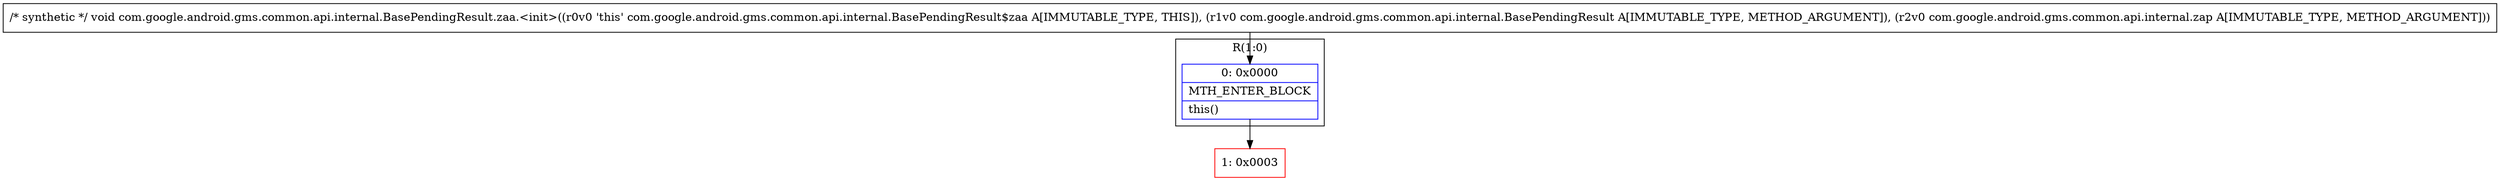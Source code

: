 digraph "CFG forcom.google.android.gms.common.api.internal.BasePendingResult.zaa.\<init\>(Lcom\/google\/android\/gms\/common\/api\/internal\/BasePendingResult;Lcom\/google\/android\/gms\/common\/api\/internal\/zap;)V" {
subgraph cluster_Region_857941124 {
label = "R(1:0)";
node [shape=record,color=blue];
Node_0 [shape=record,label="{0\:\ 0x0000|MTH_ENTER_BLOCK\l|this()\l}"];
}
Node_1 [shape=record,color=red,label="{1\:\ 0x0003}"];
MethodNode[shape=record,label="{\/* synthetic *\/ void com.google.android.gms.common.api.internal.BasePendingResult.zaa.\<init\>((r0v0 'this' com.google.android.gms.common.api.internal.BasePendingResult$zaa A[IMMUTABLE_TYPE, THIS]), (r1v0 com.google.android.gms.common.api.internal.BasePendingResult A[IMMUTABLE_TYPE, METHOD_ARGUMENT]), (r2v0 com.google.android.gms.common.api.internal.zap A[IMMUTABLE_TYPE, METHOD_ARGUMENT])) }"];
MethodNode -> Node_0;
Node_0 -> Node_1;
}

